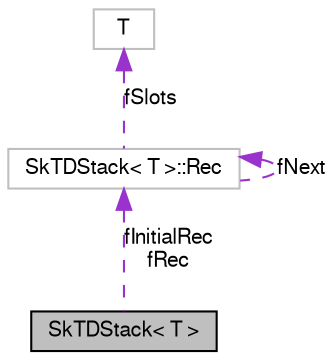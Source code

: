 digraph G
{
  edge [fontname="FreeSans",fontsize="10",labelfontname="FreeSans",labelfontsize="10"];
  node [fontname="FreeSans",fontsize="10",shape=record];
  Node1 [label="SkTDStack\< T \>",height=0.2,width=0.4,color="black", fillcolor="grey75", style="filled" fontcolor="black"];
  Node2 -> Node1 [dir=back,color="darkorchid3",fontsize="10",style="dashed",label="fInitialRec\nfRec",fontname="FreeSans"];
  Node2 [label="SkTDStack\< T \>::Rec",height=0.2,width=0.4,color="grey75", fillcolor="white", style="filled"];
  Node2 -> Node2 [dir=back,color="darkorchid3",fontsize="10",style="dashed",label="fNext",fontname="FreeSans"];
  Node3 -> Node2 [dir=back,color="darkorchid3",fontsize="10",style="dashed",label="fSlots",fontname="FreeSans"];
  Node3 [label="T",height=0.2,width=0.4,color="grey75", fillcolor="white", style="filled"];
}
